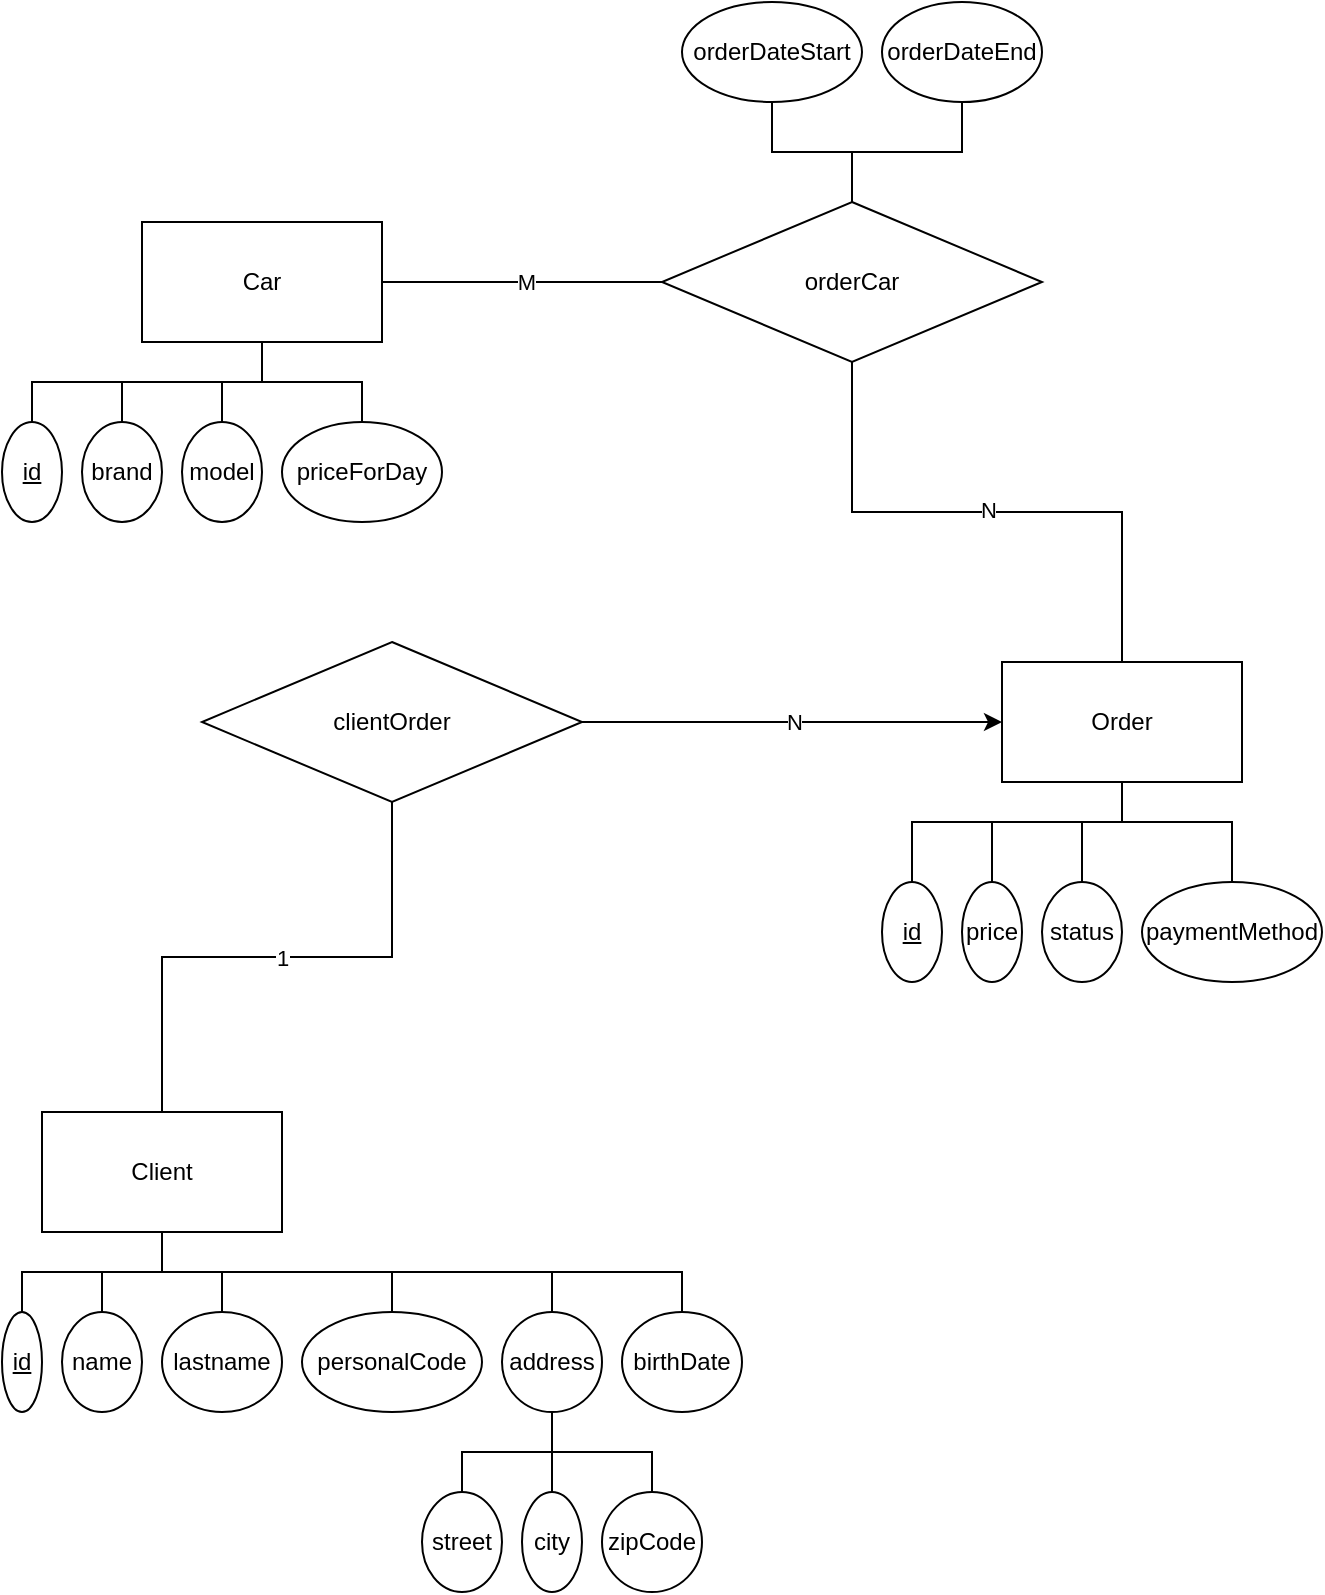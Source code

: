 <mxfile version="24.8.6">
  <diagram name="Puslapis-1" id="k59W9-ao-fo9DVot0w9S">
    <mxGraphModel dx="1147" dy="590" grid="1" gridSize="10" guides="1" tooltips="1" connect="1" arrows="1" fold="1" page="1" pageScale="1" pageWidth="827" pageHeight="1169" math="0" shadow="0">
      <root>
        <mxCell id="0" />
        <mxCell id="1" parent="0" />
        <mxCell id="HYWn-d97UVtd30y1if96-47" style="edgeStyle=orthogonalEdgeStyle;rounded=0;orthogonalLoop=1;jettySize=auto;html=1;entryX=0.5;entryY=0;entryDx=0;entryDy=0;endArrow=none;endFill=0;" edge="1" parent="1" source="HYWn-d97UVtd30y1if96-1" target="HYWn-d97UVtd30y1if96-3">
          <mxGeometry relative="1" as="geometry">
            <Array as="points">
              <mxPoint x="170" y="220" />
              <mxPoint x="55" y="220" />
            </Array>
          </mxGeometry>
        </mxCell>
        <mxCell id="HYWn-d97UVtd30y1if96-48" style="edgeStyle=orthogonalEdgeStyle;rounded=0;orthogonalLoop=1;jettySize=auto;html=1;entryX=0.5;entryY=0;entryDx=0;entryDy=0;endArrow=none;endFill=0;" edge="1" parent="1" source="HYWn-d97UVtd30y1if96-1" target="HYWn-d97UVtd30y1if96-4">
          <mxGeometry relative="1" as="geometry" />
        </mxCell>
        <mxCell id="HYWn-d97UVtd30y1if96-49" style="edgeStyle=orthogonalEdgeStyle;rounded=0;orthogonalLoop=1;jettySize=auto;html=1;entryX=0.5;entryY=0;entryDx=0;entryDy=0;endArrow=none;endFill=0;" edge="1" parent="1" source="HYWn-d97UVtd30y1if96-1" target="HYWn-d97UVtd30y1if96-5">
          <mxGeometry relative="1" as="geometry" />
        </mxCell>
        <mxCell id="HYWn-d97UVtd30y1if96-50" style="edgeStyle=orthogonalEdgeStyle;rounded=0;orthogonalLoop=1;jettySize=auto;html=1;entryX=0.5;entryY=0;entryDx=0;entryDy=0;endArrow=none;endFill=0;" edge="1" parent="1" source="HYWn-d97UVtd30y1if96-1" target="HYWn-d97UVtd30y1if96-6">
          <mxGeometry relative="1" as="geometry" />
        </mxCell>
        <mxCell id="HYWn-d97UVtd30y1if96-1" value="Car" style="rounded=0;whiteSpace=wrap;html=1;" vertex="1" parent="1">
          <mxGeometry x="110" y="140" width="120" height="60" as="geometry" />
        </mxCell>
        <mxCell id="HYWn-d97UVtd30y1if96-43" style="edgeStyle=orthogonalEdgeStyle;rounded=0;orthogonalLoop=1;jettySize=auto;html=1;entryX=0.5;entryY=1;entryDx=0;entryDy=0;endArrow=none;endFill=0;" edge="1" parent="1" source="HYWn-d97UVtd30y1if96-2" target="HYWn-d97UVtd30y1if96-42">
          <mxGeometry relative="1" as="geometry" />
        </mxCell>
        <mxCell id="HYWn-d97UVtd30y1if96-45" value="N" style="edgeLabel;html=1;align=center;verticalAlign=middle;resizable=0;points=[];" vertex="1" connectable="0" parent="HYWn-d97UVtd30y1if96-43">
          <mxGeometry x="-0.0" y="-1" relative="1" as="geometry">
            <mxPoint as="offset" />
          </mxGeometry>
        </mxCell>
        <mxCell id="HYWn-d97UVtd30y1if96-51" style="edgeStyle=orthogonalEdgeStyle;rounded=0;orthogonalLoop=1;jettySize=auto;html=1;entryX=0.5;entryY=0;entryDx=0;entryDy=0;endArrow=none;endFill=0;exitX=0.5;exitY=1;exitDx=0;exitDy=0;" edge="1" parent="1" source="HYWn-d97UVtd30y1if96-2" target="HYWn-d97UVtd30y1if96-27">
          <mxGeometry relative="1" as="geometry">
            <mxPoint x="710" y="420.0" as="sourcePoint" />
            <Array as="points">
              <mxPoint x="600" y="440" />
              <mxPoint x="495" y="440" />
            </Array>
          </mxGeometry>
        </mxCell>
        <mxCell id="HYWn-d97UVtd30y1if96-54" style="edgeStyle=orthogonalEdgeStyle;rounded=0;orthogonalLoop=1;jettySize=auto;html=1;entryX=0.5;entryY=0;entryDx=0;entryDy=0;endArrow=none;endFill=0;" edge="1" parent="1" source="HYWn-d97UVtd30y1if96-2" target="HYWn-d97UVtd30y1if96-30">
          <mxGeometry relative="1" as="geometry">
            <Array as="points">
              <mxPoint x="600" y="440" />
              <mxPoint x="535" y="440" />
            </Array>
          </mxGeometry>
        </mxCell>
        <mxCell id="HYWn-d97UVtd30y1if96-55" style="edgeStyle=orthogonalEdgeStyle;rounded=0;orthogonalLoop=1;jettySize=auto;html=1;entryX=0.5;entryY=0;entryDx=0;entryDy=0;endArrow=none;endFill=0;" edge="1" parent="1" source="HYWn-d97UVtd30y1if96-2" target="HYWn-d97UVtd30y1if96-31">
          <mxGeometry relative="1" as="geometry">
            <Array as="points">
              <mxPoint x="600" y="440" />
              <mxPoint x="580" y="440" />
            </Array>
          </mxGeometry>
        </mxCell>
        <mxCell id="HYWn-d97UVtd30y1if96-56" style="edgeStyle=orthogonalEdgeStyle;rounded=0;orthogonalLoop=1;jettySize=auto;html=1;entryX=0.5;entryY=0;entryDx=0;entryDy=0;endArrow=none;endFill=0;" edge="1" parent="1" source="HYWn-d97UVtd30y1if96-2" target="HYWn-d97UVtd30y1if96-32">
          <mxGeometry relative="1" as="geometry">
            <Array as="points">
              <mxPoint x="600" y="440" />
              <mxPoint x="655" y="440" />
            </Array>
          </mxGeometry>
        </mxCell>
        <mxCell id="HYWn-d97UVtd30y1if96-2" value="Order" style="rounded=0;whiteSpace=wrap;html=1;" vertex="1" parent="1">
          <mxGeometry x="540" y="360" width="120" height="60" as="geometry" />
        </mxCell>
        <mxCell id="HYWn-d97UVtd30y1if96-3" value="&lt;u&gt;id&lt;/u&gt;" style="ellipse;whiteSpace=wrap;html=1;" vertex="1" parent="1">
          <mxGeometry x="40" y="240" width="30" height="50" as="geometry" />
        </mxCell>
        <mxCell id="HYWn-d97UVtd30y1if96-4" value="brand" style="ellipse;whiteSpace=wrap;html=1;" vertex="1" parent="1">
          <mxGeometry x="80" y="240" width="40" height="50" as="geometry" />
        </mxCell>
        <mxCell id="HYWn-d97UVtd30y1if96-5" value="model" style="ellipse;whiteSpace=wrap;html=1;" vertex="1" parent="1">
          <mxGeometry x="130" y="240" width="40" height="50" as="geometry" />
        </mxCell>
        <mxCell id="HYWn-d97UVtd30y1if96-6" value="priceForDay" style="ellipse;whiteSpace=wrap;html=1;" vertex="1" parent="1">
          <mxGeometry x="180" y="240" width="80" height="50" as="geometry" />
        </mxCell>
        <mxCell id="HYWn-d97UVtd30y1if96-22" style="edgeStyle=orthogonalEdgeStyle;rounded=0;orthogonalLoop=1;jettySize=auto;html=1;entryX=0.5;entryY=0;entryDx=0;entryDy=0;endArrow=none;endFill=0;" edge="1" parent="1" source="HYWn-d97UVtd30y1if96-7" target="HYWn-d97UVtd30y1if96-8">
          <mxGeometry relative="1" as="geometry" />
        </mxCell>
        <mxCell id="HYWn-d97UVtd30y1if96-23" style="edgeStyle=orthogonalEdgeStyle;rounded=0;orthogonalLoop=1;jettySize=auto;html=1;entryX=0.5;entryY=0;entryDx=0;entryDy=0;endArrow=none;endFill=0;" edge="1" parent="1" source="HYWn-d97UVtd30y1if96-7" target="HYWn-d97UVtd30y1if96-9">
          <mxGeometry relative="1" as="geometry" />
        </mxCell>
        <mxCell id="HYWn-d97UVtd30y1if96-24" style="edgeStyle=orthogonalEdgeStyle;rounded=0;orthogonalLoop=1;jettySize=auto;html=1;entryX=0.5;entryY=0;entryDx=0;entryDy=0;endArrow=none;endFill=0;" edge="1" parent="1" source="HYWn-d97UVtd30y1if96-7" target="HYWn-d97UVtd30y1if96-10">
          <mxGeometry relative="1" as="geometry" />
        </mxCell>
        <mxCell id="HYWn-d97UVtd30y1if96-25" style="edgeStyle=orthogonalEdgeStyle;rounded=0;orthogonalLoop=1;jettySize=auto;html=1;entryX=0.5;entryY=0;entryDx=0;entryDy=0;endArrow=none;endFill=0;" edge="1" parent="1" source="HYWn-d97UVtd30y1if96-7" target="HYWn-d97UVtd30y1if96-11">
          <mxGeometry relative="1" as="geometry">
            <Array as="points">
              <mxPoint x="120" y="665" />
              <mxPoint x="235" y="665" />
            </Array>
          </mxGeometry>
        </mxCell>
        <mxCell id="HYWn-d97UVtd30y1if96-26" style="edgeStyle=orthogonalEdgeStyle;rounded=0;orthogonalLoop=1;jettySize=auto;html=1;entryX=0.5;entryY=0;entryDx=0;entryDy=0;endArrow=none;endFill=0;" edge="1" parent="1" source="HYWn-d97UVtd30y1if96-7" target="HYWn-d97UVtd30y1if96-12">
          <mxGeometry relative="1" as="geometry">
            <Array as="points">
              <mxPoint x="120" y="665" />
              <mxPoint x="315" y="665" />
            </Array>
          </mxGeometry>
        </mxCell>
        <mxCell id="HYWn-d97UVtd30y1if96-34" style="edgeStyle=orthogonalEdgeStyle;rounded=0;orthogonalLoop=1;jettySize=auto;html=1;entryX=0.5;entryY=0;entryDx=0;entryDy=0;endArrow=none;endFill=0;" edge="1" parent="1" source="HYWn-d97UVtd30y1if96-7" target="HYWn-d97UVtd30y1if96-33">
          <mxGeometry relative="1" as="geometry">
            <Array as="points">
              <mxPoint x="120" y="665" />
              <mxPoint x="380" y="665" />
            </Array>
          </mxGeometry>
        </mxCell>
        <mxCell id="HYWn-d97UVtd30y1if96-36" style="edgeStyle=orthogonalEdgeStyle;rounded=0;orthogonalLoop=1;jettySize=auto;html=1;entryX=0.5;entryY=1;entryDx=0;entryDy=0;endArrow=none;endFill=0;" edge="1" parent="1" source="HYWn-d97UVtd30y1if96-7" target="HYWn-d97UVtd30y1if96-35">
          <mxGeometry relative="1" as="geometry" />
        </mxCell>
        <mxCell id="HYWn-d97UVtd30y1if96-40" value="1" style="edgeLabel;html=1;align=center;verticalAlign=middle;resizable=0;points=[];" vertex="1" connectable="0" parent="HYWn-d97UVtd30y1if96-36">
          <mxGeometry x="0.014" relative="1" as="geometry">
            <mxPoint as="offset" />
          </mxGeometry>
        </mxCell>
        <mxCell id="HYWn-d97UVtd30y1if96-7" value="Client" style="rounded=0;whiteSpace=wrap;html=1;" vertex="1" parent="1">
          <mxGeometry x="60" y="585" width="120" height="60" as="geometry" />
        </mxCell>
        <mxCell id="HYWn-d97UVtd30y1if96-8" value="&lt;u&gt;id&lt;/u&gt;" style="ellipse;whiteSpace=wrap;html=1;" vertex="1" parent="1">
          <mxGeometry x="40" y="685" width="20" height="50" as="geometry" />
        </mxCell>
        <mxCell id="HYWn-d97UVtd30y1if96-9" value="name" style="ellipse;whiteSpace=wrap;html=1;" vertex="1" parent="1">
          <mxGeometry x="70" y="685" width="40" height="50" as="geometry" />
        </mxCell>
        <mxCell id="HYWn-d97UVtd30y1if96-10" value="lastname" style="ellipse;whiteSpace=wrap;html=1;" vertex="1" parent="1">
          <mxGeometry x="120" y="685" width="60" height="50" as="geometry" />
        </mxCell>
        <mxCell id="HYWn-d97UVtd30y1if96-11" value="personalCode" style="ellipse;whiteSpace=wrap;html=1;" vertex="1" parent="1">
          <mxGeometry x="190" y="685" width="90" height="50" as="geometry" />
        </mxCell>
        <mxCell id="HYWn-d97UVtd30y1if96-19" style="edgeStyle=orthogonalEdgeStyle;rounded=0;orthogonalLoop=1;jettySize=auto;html=1;entryX=0.5;entryY=0;entryDx=0;entryDy=0;strokeColor=default;targetPerimeterSpacing=0;endArrow=none;endFill=0;" edge="1" parent="1" source="HYWn-d97UVtd30y1if96-12" target="HYWn-d97UVtd30y1if96-13">
          <mxGeometry relative="1" as="geometry" />
        </mxCell>
        <mxCell id="HYWn-d97UVtd30y1if96-20" style="edgeStyle=orthogonalEdgeStyle;rounded=0;orthogonalLoop=1;jettySize=auto;html=1;exitX=0.5;exitY=1;exitDx=0;exitDy=0;entryX=0.5;entryY=0;entryDx=0;entryDy=0;endArrow=none;endFill=0;" edge="1" parent="1" source="HYWn-d97UVtd30y1if96-12" target="HYWn-d97UVtd30y1if96-14">
          <mxGeometry relative="1" as="geometry" />
        </mxCell>
        <mxCell id="HYWn-d97UVtd30y1if96-21" style="edgeStyle=orthogonalEdgeStyle;rounded=0;orthogonalLoop=1;jettySize=auto;html=1;entryX=0.5;entryY=0;entryDx=0;entryDy=0;endArrow=none;endFill=0;" edge="1" parent="1" source="HYWn-d97UVtd30y1if96-12" target="HYWn-d97UVtd30y1if96-15">
          <mxGeometry relative="1" as="geometry" />
        </mxCell>
        <mxCell id="HYWn-d97UVtd30y1if96-12" value="address" style="ellipse;whiteSpace=wrap;html=1;" vertex="1" parent="1">
          <mxGeometry x="290" y="685" width="50" height="50" as="geometry" />
        </mxCell>
        <mxCell id="HYWn-d97UVtd30y1if96-13" value="city" style="ellipse;whiteSpace=wrap;html=1;" vertex="1" parent="1">
          <mxGeometry x="300" y="775" width="30" height="50" as="geometry" />
        </mxCell>
        <mxCell id="HYWn-d97UVtd30y1if96-14" value="street" style="ellipse;whiteSpace=wrap;html=1;" vertex="1" parent="1">
          <mxGeometry x="250" y="775" width="40" height="50" as="geometry" />
        </mxCell>
        <mxCell id="HYWn-d97UVtd30y1if96-15" value="zipCode" style="ellipse;whiteSpace=wrap;html=1;" vertex="1" parent="1">
          <mxGeometry x="340" y="775" width="50" height="50" as="geometry" />
        </mxCell>
        <mxCell id="HYWn-d97UVtd30y1if96-27" value="&lt;u&gt;id&lt;/u&gt;" style="ellipse;whiteSpace=wrap;html=1;" vertex="1" parent="1">
          <mxGeometry x="480" y="470" width="30" height="50" as="geometry" />
        </mxCell>
        <mxCell id="HYWn-d97UVtd30y1if96-57" style="edgeStyle=orthogonalEdgeStyle;rounded=0;orthogonalLoop=1;jettySize=auto;html=1;entryX=0.5;entryY=0;entryDx=0;entryDy=0;endArrow=none;endFill=0;" edge="1" parent="1" source="HYWn-d97UVtd30y1if96-28" target="HYWn-d97UVtd30y1if96-42">
          <mxGeometry relative="1" as="geometry" />
        </mxCell>
        <mxCell id="HYWn-d97UVtd30y1if96-28" value="orderDateStart" style="ellipse;whiteSpace=wrap;html=1;" vertex="1" parent="1">
          <mxGeometry x="380" y="30" width="90" height="50" as="geometry" />
        </mxCell>
        <mxCell id="HYWn-d97UVtd30y1if96-58" style="edgeStyle=orthogonalEdgeStyle;rounded=0;orthogonalLoop=1;jettySize=auto;html=1;entryX=0.5;entryY=0;entryDx=0;entryDy=0;endArrow=none;endFill=0;" edge="1" parent="1" source="HYWn-d97UVtd30y1if96-29" target="HYWn-d97UVtd30y1if96-42">
          <mxGeometry relative="1" as="geometry" />
        </mxCell>
        <mxCell id="HYWn-d97UVtd30y1if96-29" value="orderDateEnd" style="ellipse;whiteSpace=wrap;html=1;" vertex="1" parent="1">
          <mxGeometry x="480" y="30" width="80" height="50" as="geometry" />
        </mxCell>
        <mxCell id="HYWn-d97UVtd30y1if96-30" value="price" style="ellipse;whiteSpace=wrap;html=1;" vertex="1" parent="1">
          <mxGeometry x="520" y="470" width="30" height="50" as="geometry" />
        </mxCell>
        <mxCell id="HYWn-d97UVtd30y1if96-31" value="status" style="ellipse;whiteSpace=wrap;html=1;" vertex="1" parent="1">
          <mxGeometry x="560" y="470" width="40" height="50" as="geometry" />
        </mxCell>
        <mxCell id="HYWn-d97UVtd30y1if96-32" value="paymentMethod" style="ellipse;whiteSpace=wrap;html=1;" vertex="1" parent="1">
          <mxGeometry x="610" y="470" width="90" height="50" as="geometry" />
        </mxCell>
        <mxCell id="HYWn-d97UVtd30y1if96-33" value="birthDate" style="ellipse;whiteSpace=wrap;html=1;" vertex="1" parent="1">
          <mxGeometry x="350" y="685" width="60" height="50" as="geometry" />
        </mxCell>
        <mxCell id="HYWn-d97UVtd30y1if96-37" style="edgeStyle=orthogonalEdgeStyle;rounded=0;orthogonalLoop=1;jettySize=auto;html=1;entryX=0;entryY=0.5;entryDx=0;entryDy=0;" edge="1" parent="1" source="HYWn-d97UVtd30y1if96-35" target="HYWn-d97UVtd30y1if96-2">
          <mxGeometry relative="1" as="geometry" />
        </mxCell>
        <mxCell id="HYWn-d97UVtd30y1if96-41" value="N" style="edgeLabel;html=1;align=center;verticalAlign=middle;resizable=0;points=[];" vertex="1" connectable="0" parent="HYWn-d97UVtd30y1if96-37">
          <mxGeometry x="0.003" relative="1" as="geometry">
            <mxPoint as="offset" />
          </mxGeometry>
        </mxCell>
        <mxCell id="HYWn-d97UVtd30y1if96-35" value="clientOrder" style="rhombus;whiteSpace=wrap;html=1;" vertex="1" parent="1">
          <mxGeometry x="140" y="350" width="190" height="80" as="geometry" />
        </mxCell>
        <mxCell id="HYWn-d97UVtd30y1if96-44" style="edgeStyle=orthogonalEdgeStyle;rounded=0;orthogonalLoop=1;jettySize=auto;html=1;entryX=1;entryY=0.5;entryDx=0;entryDy=0;endArrow=none;endFill=0;" edge="1" parent="1" source="HYWn-d97UVtd30y1if96-42" target="HYWn-d97UVtd30y1if96-1">
          <mxGeometry relative="1" as="geometry" />
        </mxCell>
        <mxCell id="HYWn-d97UVtd30y1if96-46" value="M" style="edgeLabel;html=1;align=center;verticalAlign=middle;resizable=0;points=[];" vertex="1" connectable="0" parent="HYWn-d97UVtd30y1if96-44">
          <mxGeometry x="-0.025" relative="1" as="geometry">
            <mxPoint as="offset" />
          </mxGeometry>
        </mxCell>
        <mxCell id="HYWn-d97UVtd30y1if96-42" value="orderCar" style="rhombus;whiteSpace=wrap;html=1;" vertex="1" parent="1">
          <mxGeometry x="370" y="130" width="190" height="80" as="geometry" />
        </mxCell>
      </root>
    </mxGraphModel>
  </diagram>
</mxfile>
